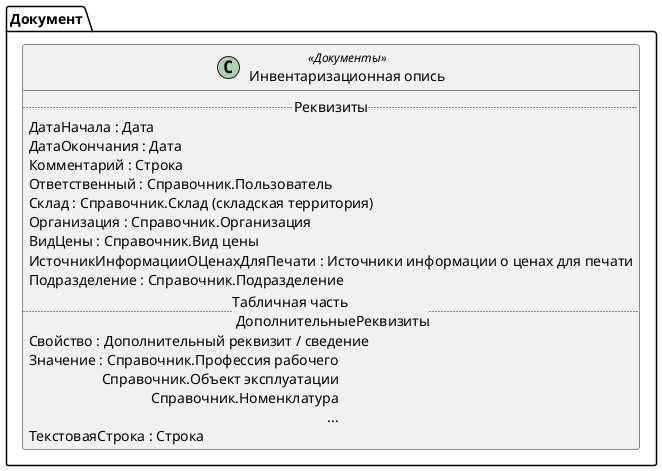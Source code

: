 ﻿@startuml ИнвентаризационнаяОпись
'!include templates.wsd
'..\include templates.wsd
class Документ.ИнвентаризационнаяОпись as "Инвентаризационная опись" <<Документы>>
{
..Реквизиты..
ДатаНачала : Дата
ДатаОкончания : Дата
Комментарий : Строка
Ответственный : Справочник.Пользователь
Склад : Справочник.Склад (складская территория)
Организация : Справочник.Организация
ВидЦены : Справочник.Вид цены
ИсточникИнформацииОЦенахДляПечати : Источники информации о ценах для печати
Подразделение : Справочник.Подразделение
..Табличная часть \n ДополнительныеРеквизиты..
Свойство : Дополнительный реквизит / сведение
Значение : Справочник.Профессия рабочего\rСправочник.Объект эксплуатации\rСправочник.Номенклатура\r...
ТекстоваяСтрока : Строка
}
@enduml
